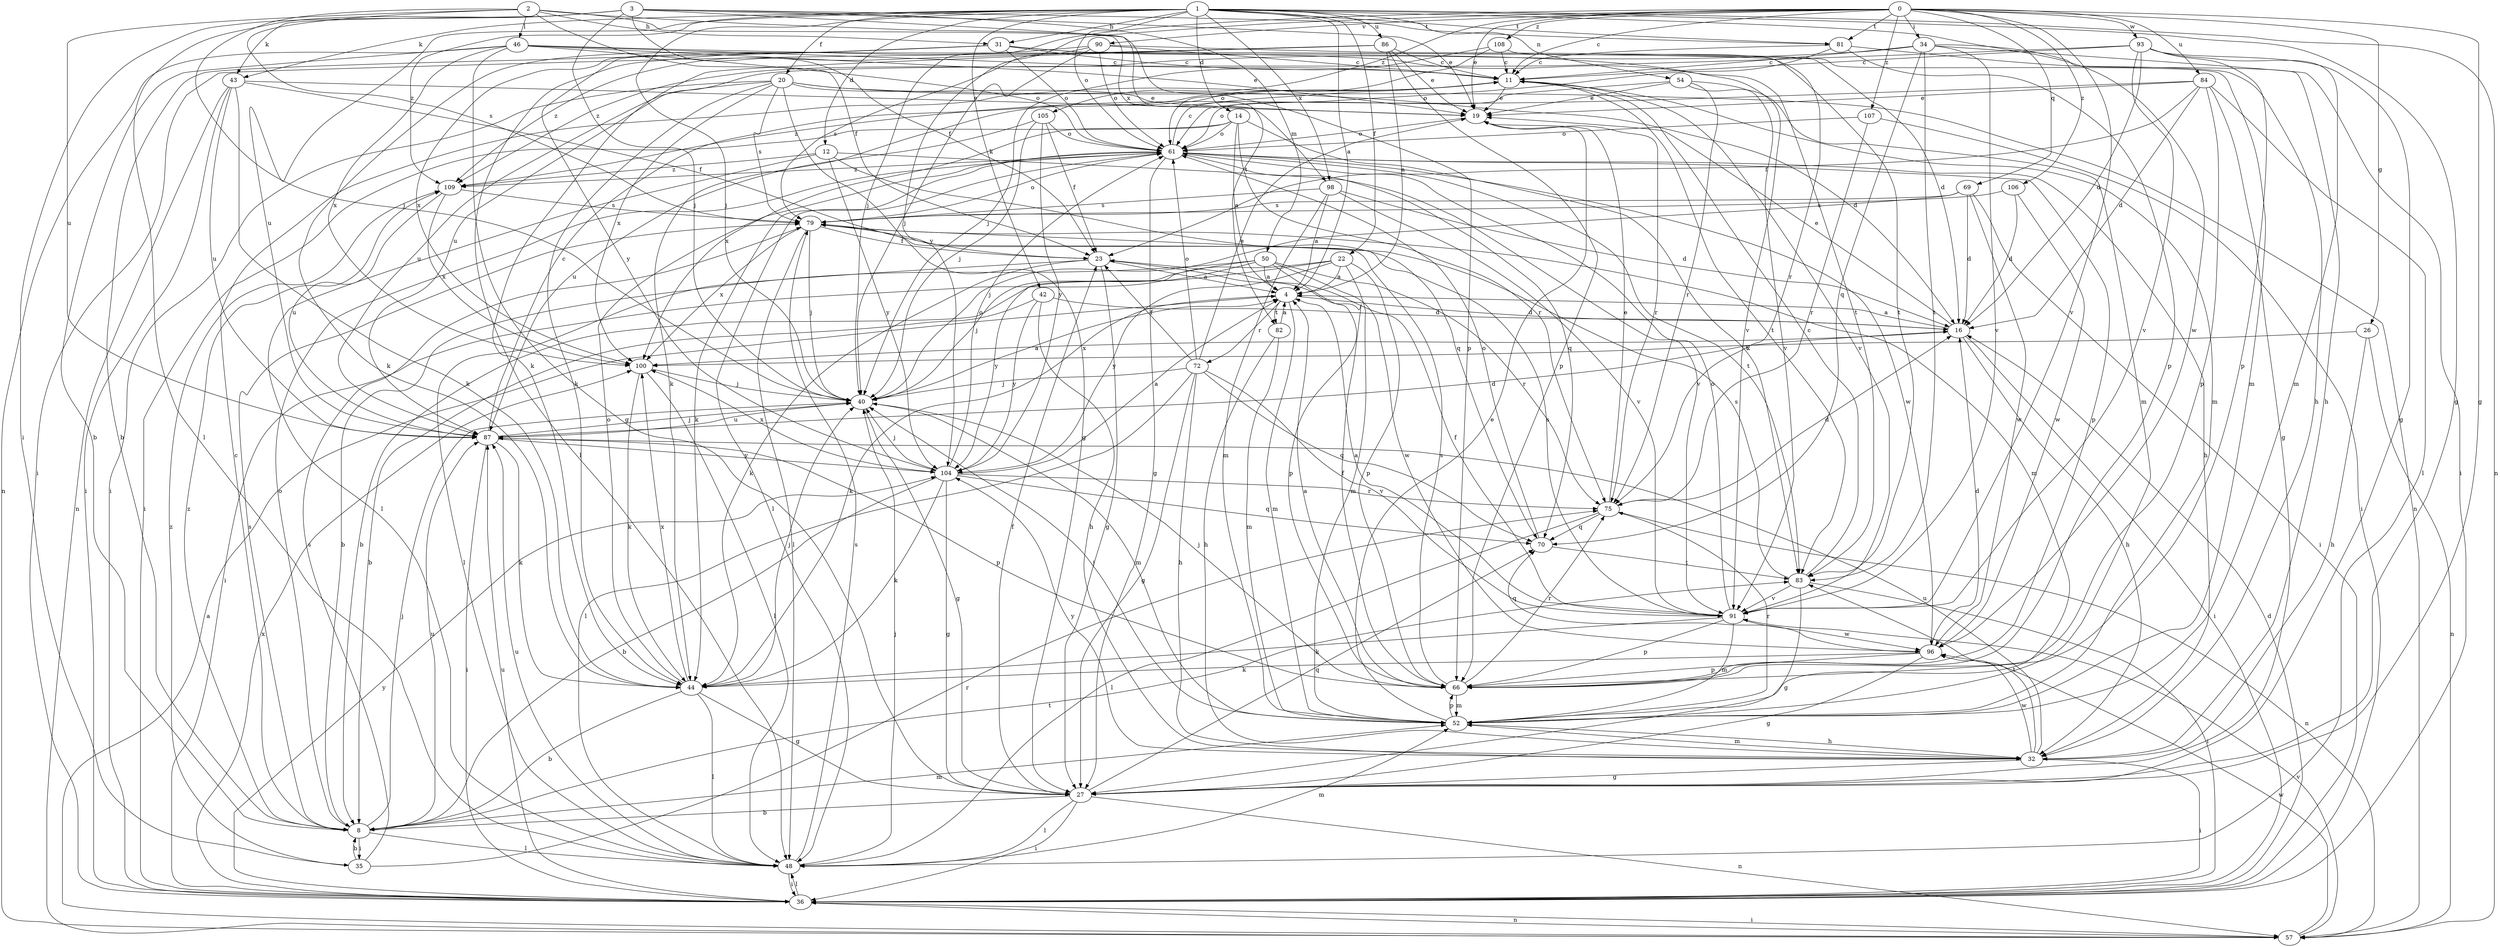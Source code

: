 strict digraph  {
0;
1;
2;
3;
4;
8;
11;
12;
14;
16;
19;
20;
22;
23;
26;
27;
31;
32;
34;
35;
36;
40;
42;
43;
44;
46;
48;
50;
52;
54;
57;
61;
66;
69;
70;
72;
75;
79;
81;
82;
83;
84;
86;
87;
90;
91;
93;
96;
98;
100;
104;
105;
106;
107;
108;
109;
0 -> 11  [label=c];
0 -> 19  [label=e];
0 -> 26  [label=g];
0 -> 27  [label=g];
0 -> 34  [label=i];
0 -> 40  [label=j];
0 -> 69  [label=q];
0 -> 81  [label=t];
0 -> 84  [label=u];
0 -> 90  [label=v];
0 -> 91  [label=v];
0 -> 93  [label=w];
0 -> 104  [label=y];
0 -> 105  [label=z];
0 -> 106  [label=z];
0 -> 107  [label=z];
0 -> 108  [label=z];
1 -> 4  [label=a];
1 -> 12  [label=d];
1 -> 14  [label=d];
1 -> 20  [label=f];
1 -> 22  [label=f];
1 -> 27  [label=g];
1 -> 31  [label=h];
1 -> 40  [label=j];
1 -> 42  [label=k];
1 -> 43  [label=k];
1 -> 54  [label=n];
1 -> 57  [label=n];
1 -> 61  [label=o];
1 -> 81  [label=t];
1 -> 86  [label=u];
1 -> 87  [label=u];
1 -> 96  [label=w];
1 -> 98  [label=x];
1 -> 109  [label=z];
2 -> 23  [label=f];
2 -> 31  [label=h];
2 -> 40  [label=j];
2 -> 46  [label=l];
2 -> 66  [label=p];
2 -> 79  [label=s];
2 -> 87  [label=u];
2 -> 98  [label=x];
3 -> 19  [label=e];
3 -> 23  [label=f];
3 -> 35  [label=i];
3 -> 40  [label=j];
3 -> 43  [label=k];
3 -> 48  [label=l];
3 -> 50  [label=m];
3 -> 81  [label=t];
3 -> 82  [label=t];
4 -> 16  [label=d];
4 -> 44  [label=k];
4 -> 52  [label=m];
4 -> 72  [label=r];
4 -> 82  [label=t];
8 -> 11  [label=c];
8 -> 35  [label=i];
8 -> 40  [label=j];
8 -> 48  [label=l];
8 -> 52  [label=m];
8 -> 61  [label=o];
8 -> 79  [label=s];
8 -> 83  [label=t];
8 -> 87  [label=u];
8 -> 109  [label=z];
11 -> 19  [label=e];
11 -> 44  [label=k];
11 -> 52  [label=m];
11 -> 83  [label=t];
11 -> 91  [label=v];
12 -> 48  [label=l];
12 -> 70  [label=q];
12 -> 91  [label=v];
12 -> 104  [label=y];
12 -> 109  [label=z];
14 -> 4  [label=a];
14 -> 36  [label=i];
14 -> 61  [label=o];
14 -> 75  [label=r];
14 -> 83  [label=t];
14 -> 100  [label=x];
16 -> 4  [label=a];
16 -> 19  [label=e];
16 -> 32  [label=h];
16 -> 36  [label=i];
16 -> 100  [label=x];
19 -> 61  [label=o];
19 -> 75  [label=r];
20 -> 16  [label=d];
20 -> 19  [label=e];
20 -> 27  [label=g];
20 -> 36  [label=i];
20 -> 44  [label=k];
20 -> 57  [label=n];
20 -> 79  [label=s];
20 -> 87  [label=u];
20 -> 100  [label=x];
22 -> 4  [label=a];
22 -> 8  [label=b];
22 -> 36  [label=i];
22 -> 52  [label=m];
22 -> 66  [label=p];
22 -> 104  [label=y];
23 -> 4  [label=a];
23 -> 27  [label=g];
23 -> 44  [label=k];
23 -> 48  [label=l];
26 -> 32  [label=h];
26 -> 57  [label=n];
26 -> 100  [label=x];
27 -> 8  [label=b];
27 -> 23  [label=f];
27 -> 36  [label=i];
27 -> 48  [label=l];
27 -> 57  [label=n];
27 -> 70  [label=q];
31 -> 8  [label=b];
31 -> 11  [label=c];
31 -> 16  [label=d];
31 -> 44  [label=k];
31 -> 61  [label=o];
31 -> 83  [label=t];
31 -> 91  [label=v];
31 -> 100  [label=x];
31 -> 104  [label=y];
32 -> 27  [label=g];
32 -> 36  [label=i];
32 -> 52  [label=m];
32 -> 83  [label=t];
32 -> 87  [label=u];
32 -> 96  [label=w];
32 -> 104  [label=y];
34 -> 11  [label=c];
34 -> 32  [label=h];
34 -> 36  [label=i];
34 -> 70  [label=q];
34 -> 83  [label=t];
34 -> 91  [label=v];
34 -> 109  [label=z];
35 -> 8  [label=b];
35 -> 75  [label=r];
35 -> 79  [label=s];
35 -> 109  [label=z];
36 -> 16  [label=d];
36 -> 48  [label=l];
36 -> 57  [label=n];
36 -> 87  [label=u];
36 -> 100  [label=x];
36 -> 104  [label=y];
40 -> 4  [label=a];
40 -> 27  [label=g];
40 -> 52  [label=m];
40 -> 87  [label=u];
42 -> 8  [label=b];
42 -> 16  [label=d];
42 -> 32  [label=h];
42 -> 104  [label=y];
43 -> 19  [label=e];
43 -> 23  [label=f];
43 -> 36  [label=i];
43 -> 44  [label=k];
43 -> 57  [label=n];
43 -> 87  [label=u];
44 -> 8  [label=b];
44 -> 27  [label=g];
44 -> 40  [label=j];
44 -> 48  [label=l];
44 -> 61  [label=o];
44 -> 100  [label=x];
46 -> 8  [label=b];
46 -> 11  [label=c];
46 -> 19  [label=e];
46 -> 27  [label=g];
46 -> 57  [label=n];
46 -> 61  [label=o];
46 -> 83  [label=t];
46 -> 100  [label=x];
48 -> 36  [label=i];
48 -> 40  [label=j];
48 -> 52  [label=m];
48 -> 79  [label=s];
48 -> 87  [label=u];
50 -> 4  [label=a];
50 -> 8  [label=b];
50 -> 40  [label=j];
50 -> 66  [label=p];
50 -> 75  [label=r];
50 -> 96  [label=w];
50 -> 104  [label=y];
52 -> 19  [label=e];
52 -> 32  [label=h];
52 -> 40  [label=j];
52 -> 66  [label=p];
52 -> 75  [label=r];
54 -> 19  [label=e];
54 -> 52  [label=m];
54 -> 61  [label=o];
54 -> 75  [label=r];
54 -> 91  [label=v];
57 -> 4  [label=a];
57 -> 36  [label=i];
57 -> 91  [label=v];
57 -> 96  [label=w];
61 -> 11  [label=c];
61 -> 27  [label=g];
61 -> 32  [label=h];
61 -> 44  [label=k];
61 -> 48  [label=l];
61 -> 66  [label=p];
61 -> 70  [label=q];
61 -> 83  [label=t];
61 -> 96  [label=w];
61 -> 109  [label=z];
66 -> 4  [label=a];
66 -> 23  [label=f];
66 -> 40  [label=j];
66 -> 52  [label=m];
66 -> 75  [label=r];
66 -> 79  [label=s];
69 -> 16  [label=d];
69 -> 36  [label=i];
69 -> 40  [label=j];
69 -> 79  [label=s];
69 -> 96  [label=w];
70 -> 61  [label=o];
70 -> 83  [label=t];
72 -> 19  [label=e];
72 -> 23  [label=f];
72 -> 27  [label=g];
72 -> 32  [label=h];
72 -> 40  [label=j];
72 -> 48  [label=l];
72 -> 61  [label=o];
72 -> 70  [label=q];
72 -> 91  [label=v];
75 -> 16  [label=d];
75 -> 19  [label=e];
75 -> 48  [label=l];
75 -> 57  [label=n];
75 -> 70  [label=q];
79 -> 23  [label=f];
79 -> 40  [label=j];
79 -> 48  [label=l];
79 -> 52  [label=m];
79 -> 61  [label=o];
79 -> 100  [label=x];
81 -> 11  [label=c];
81 -> 32  [label=h];
81 -> 61  [label=o];
81 -> 66  [label=p];
82 -> 4  [label=a];
82 -> 32  [label=h];
82 -> 52  [label=m];
83 -> 11  [label=c];
83 -> 27  [label=g];
83 -> 36  [label=i];
83 -> 79  [label=s];
83 -> 91  [label=v];
84 -> 16  [label=d];
84 -> 19  [label=e];
84 -> 23  [label=f];
84 -> 27  [label=g];
84 -> 48  [label=l];
84 -> 66  [label=p];
84 -> 109  [label=z];
86 -> 4  [label=a];
86 -> 11  [label=c];
86 -> 19  [label=e];
86 -> 36  [label=i];
86 -> 44  [label=k];
86 -> 66  [label=p];
86 -> 109  [label=z];
87 -> 11  [label=c];
87 -> 16  [label=d];
87 -> 36  [label=i];
87 -> 40  [label=j];
87 -> 44  [label=k];
87 -> 66  [label=p];
87 -> 104  [label=y];
90 -> 11  [label=c];
90 -> 40  [label=j];
90 -> 48  [label=l];
90 -> 52  [label=m];
90 -> 61  [label=o];
90 -> 79  [label=s];
91 -> 4  [label=a];
91 -> 23  [label=f];
91 -> 44  [label=k];
91 -> 52  [label=m];
91 -> 61  [label=o];
91 -> 66  [label=p];
91 -> 79  [label=s];
91 -> 96  [label=w];
93 -> 11  [label=c];
93 -> 16  [label=d];
93 -> 27  [label=g];
93 -> 52  [label=m];
93 -> 66  [label=p];
93 -> 87  [label=u];
93 -> 91  [label=v];
96 -> 16  [label=d];
96 -> 27  [label=g];
96 -> 44  [label=k];
96 -> 66  [label=p];
96 -> 70  [label=q];
98 -> 4  [label=a];
98 -> 16  [label=d];
98 -> 52  [label=m];
98 -> 79  [label=s];
98 -> 91  [label=v];
100 -> 40  [label=j];
100 -> 44  [label=k];
100 -> 48  [label=l];
104 -> 4  [label=a];
104 -> 8  [label=b];
104 -> 27  [label=g];
104 -> 40  [label=j];
104 -> 44  [label=k];
104 -> 61  [label=o];
104 -> 70  [label=q];
104 -> 75  [label=r];
104 -> 100  [label=x];
105 -> 23  [label=f];
105 -> 40  [label=j];
105 -> 61  [label=o];
105 -> 87  [label=u];
105 -> 104  [label=y];
106 -> 16  [label=d];
106 -> 79  [label=s];
106 -> 96  [label=w];
107 -> 36  [label=i];
107 -> 61  [label=o];
107 -> 75  [label=r];
108 -> 11  [label=c];
108 -> 40  [label=j];
108 -> 61  [label=o];
108 -> 75  [label=r];
109 -> 79  [label=s];
109 -> 87  [label=u];
109 -> 100  [label=x];
}
